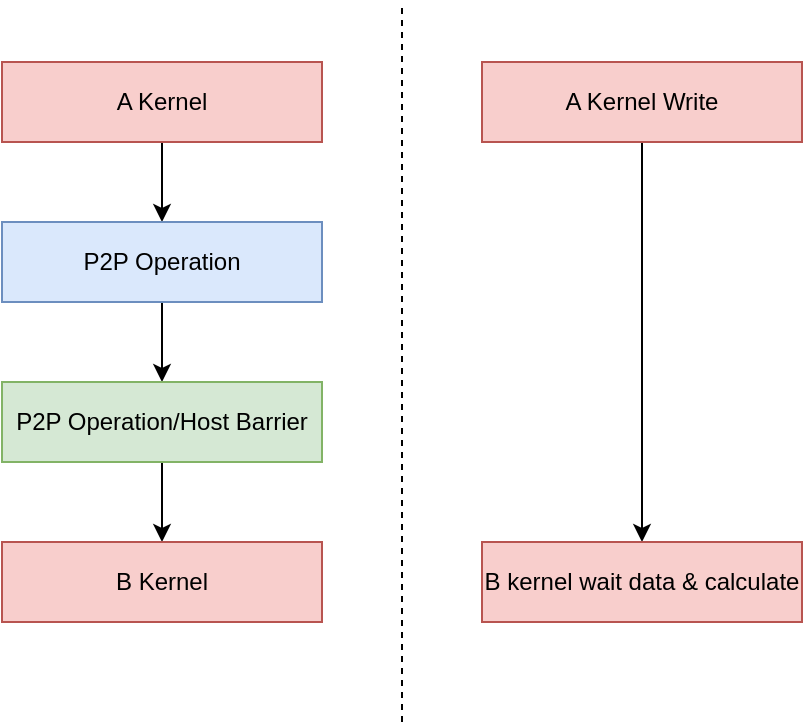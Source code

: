 <mxfile version="21.2.1" type="github">
  <diagram name="Page-1" id="JWRb70k7MtE7x7qbNDJg">
    <mxGraphModel dx="2358" dy="1304" grid="1" gridSize="10" guides="1" tooltips="1" connect="1" arrows="1" fold="1" page="1" pageScale="1" pageWidth="850" pageHeight="1100" math="0" shadow="0">
      <root>
        <mxCell id="0" />
        <mxCell id="1" parent="0" />
        <mxCell id="PksEBeOSzjavPvpfyTG6-3" value="" style="edgeStyle=orthogonalEdgeStyle;rounded=0;orthogonalLoop=1;jettySize=auto;html=1;" parent="1" source="PksEBeOSzjavPvpfyTG6-1" target="PksEBeOSzjavPvpfyTG6-2" edge="1">
          <mxGeometry relative="1" as="geometry" />
        </mxCell>
        <mxCell id="PksEBeOSzjavPvpfyTG6-1" value="A Kernel" style="rounded=0;whiteSpace=wrap;html=1;fillColor=#f8cecc;strokeColor=#b85450;" parent="1" vertex="1">
          <mxGeometry x="40" y="200" width="160" height="40" as="geometry" />
        </mxCell>
        <mxCell id="PksEBeOSzjavPvpfyTG6-5" value="" style="edgeStyle=orthogonalEdgeStyle;rounded=0;orthogonalLoop=1;jettySize=auto;html=1;" parent="1" source="PksEBeOSzjavPvpfyTG6-2" target="PksEBeOSzjavPvpfyTG6-4" edge="1">
          <mxGeometry relative="1" as="geometry" />
        </mxCell>
        <mxCell id="PksEBeOSzjavPvpfyTG6-2" value="P2P Operation" style="rounded=0;whiteSpace=wrap;html=1;fillColor=#dae8fc;strokeColor=#6c8ebf;" parent="1" vertex="1">
          <mxGeometry x="40" y="280" width="160" height="40" as="geometry" />
        </mxCell>
        <mxCell id="PksEBeOSzjavPvpfyTG6-12" value="" style="edgeStyle=orthogonalEdgeStyle;rounded=0;orthogonalLoop=1;jettySize=auto;html=1;" parent="1" source="PksEBeOSzjavPvpfyTG6-4" target="PksEBeOSzjavPvpfyTG6-11" edge="1">
          <mxGeometry relative="1" as="geometry" />
        </mxCell>
        <mxCell id="PksEBeOSzjavPvpfyTG6-4" value="P2P Operation/Host Barrier" style="rounded=0;whiteSpace=wrap;html=1;fillColor=#d5e8d4;strokeColor=#82b366;" parent="1" vertex="1">
          <mxGeometry x="40" y="360" width="160" height="40" as="geometry" />
        </mxCell>
        <mxCell id="PksEBeOSzjavPvpfyTG6-6" value="" style="edgeStyle=orthogonalEdgeStyle;rounded=0;orthogonalLoop=1;jettySize=auto;html=1;" parent="1" source="PksEBeOSzjavPvpfyTG6-7" target="PksEBeOSzjavPvpfyTG6-9" edge="1">
          <mxGeometry relative="1" as="geometry" />
        </mxCell>
        <mxCell id="PksEBeOSzjavPvpfyTG6-7" value="A Kernel Write" style="rounded=0;whiteSpace=wrap;html=1;fillColor=#f8cecc;strokeColor=#b85450;" parent="1" vertex="1">
          <mxGeometry x="280" y="200" width="160" height="40" as="geometry" />
        </mxCell>
        <mxCell id="PksEBeOSzjavPvpfyTG6-9" value="B kernel wait data &amp;amp; calculate" style="rounded=0;whiteSpace=wrap;html=1;fillColor=#f8cecc;strokeColor=#b85450;" parent="1" vertex="1">
          <mxGeometry x="280" y="440" width="160" height="40" as="geometry" />
        </mxCell>
        <mxCell id="PksEBeOSzjavPvpfyTG6-11" value="B Kernel" style="rounded=0;whiteSpace=wrap;html=1;fillColor=#f8cecc;strokeColor=#b85450;" parent="1" vertex="1">
          <mxGeometry x="40" y="440" width="160" height="40" as="geometry" />
        </mxCell>
        <mxCell id="PksEBeOSzjavPvpfyTG6-13" value="" style="endArrow=none;dashed=1;html=1;rounded=0;" parent="1" edge="1">
          <mxGeometry width="50" height="50" relative="1" as="geometry">
            <mxPoint x="240" y="530" as="sourcePoint" />
            <mxPoint x="240" y="170" as="targetPoint" />
          </mxGeometry>
        </mxCell>
      </root>
    </mxGraphModel>
  </diagram>
</mxfile>
